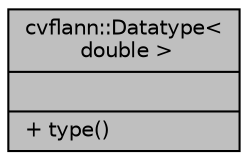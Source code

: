 digraph "cvflann::Datatype&lt; double &gt;"
{
 // LATEX_PDF_SIZE
  edge [fontname="Helvetica",fontsize="10",labelfontname="Helvetica",labelfontsize="10"];
  node [fontname="Helvetica",fontsize="10",shape=record];
  Node1 [label="{cvflann::Datatype\<\l double \>\n||+ type()\l}",height=0.2,width=0.4,color="black", fillcolor="grey75", style="filled", fontcolor="black",tooltip=" "];
}
